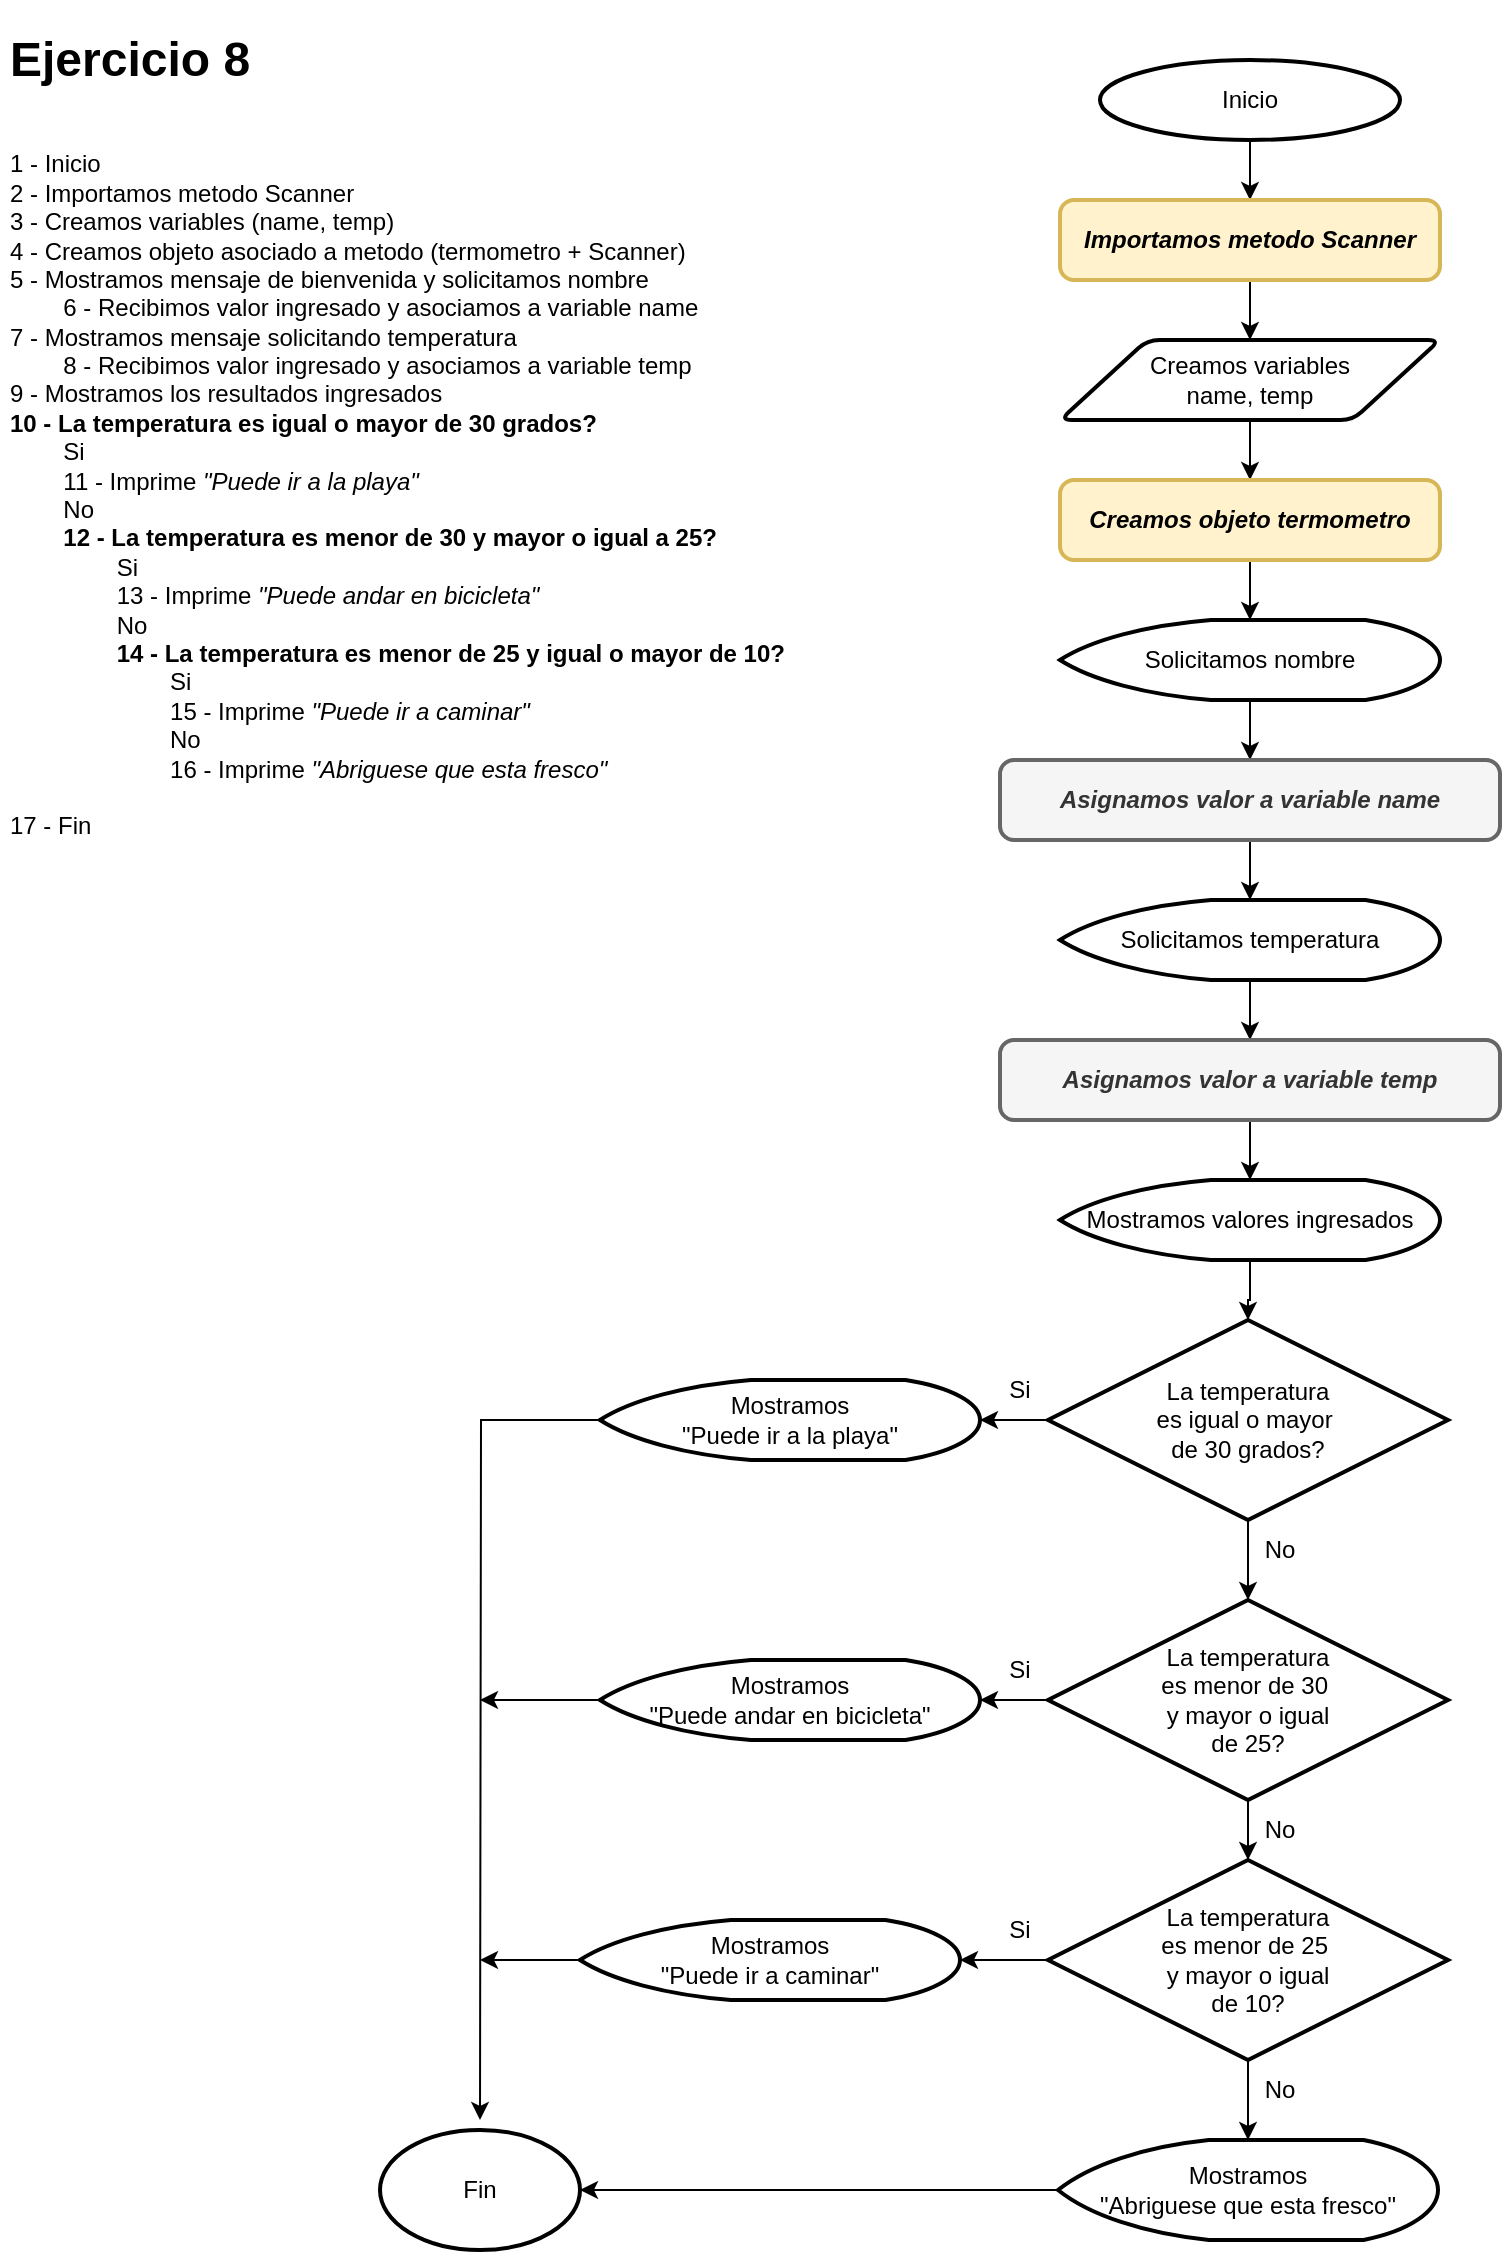 <mxfile version="20.8.16" type="device"><diagram name="Página-1" id="SD6y_sWFWJpiQ-_LFb5-"><mxGraphModel dx="1036" dy="654" grid="1" gridSize="10" guides="1" tooltips="1" connect="1" arrows="1" fold="1" page="1" pageScale="1" pageWidth="827" pageHeight="1169" math="0" shadow="0"><root><mxCell id="0"/><mxCell id="1" parent="0"/><mxCell id="vARSjIdLF5drgGxJuzaK-1" value="&lt;h1&gt;Ejercicio 8&lt;/h1&gt;&lt;div&gt;&lt;br&gt;&lt;/div&gt;&lt;div&gt;1 - Inicio&lt;br&gt;2 - Importamos metodo Scanner&lt;br&gt;3 - Creamos variables (name, temp)&lt;/div&gt;&lt;div&gt;4 - Creamos objeto asociado a metodo (termometro + Scanner)&lt;br&gt;5 - Mostramos mensaje de bienvenida y solicitamos nombre&lt;br&gt;&lt;span style=&quot;white-space: pre;&quot;&gt;&#9;&lt;/span&gt;6 - Recibimos valor ingresado y asociamos a variable name&amp;nbsp;&lt;br&gt;7 - Mostramos mensaje solicitando temperatura&lt;br&gt;&lt;span style=&quot;white-space: pre;&quot;&gt;&#9;&lt;/span&gt;8 - Recibimos valor ingresado y asociamos a variable temp&lt;br&gt;9 - Mostramos los resultados ingresados&lt;br&gt;&lt;b&gt;10 - La temperatura es igual o mayor de 30 grados?&lt;/b&gt;&lt;br&gt;&lt;span style=&quot;&quot;&gt;&#9;&lt;/span&gt;&lt;span style=&quot;white-space: pre;&quot;&gt;&#9;&lt;/span&gt;Si&lt;br&gt;&lt;span style=&quot;&quot;&gt;&#9;&lt;/span&gt;&lt;span style=&quot;white-space: pre;&quot;&gt;&#9;&lt;/span&gt;11 - Imprime&lt;i&gt; &quot;Puede ir a la playa&quot;&lt;/i&gt;&lt;br&gt;&lt;span style=&quot;&quot;&gt;&#9;&lt;/span&gt;&lt;span style=&quot;white-space: pre;&quot;&gt;&#9;&lt;/span&gt;No&amp;nbsp;&lt;br&gt;&lt;span style=&quot;&quot;&gt;&#9;&lt;/span&gt;&lt;span style=&quot;white-space: pre;&quot;&gt;&#9;&lt;/span&gt;&lt;b&gt;12 - La temperatura es menor de 30 y mayor o igual a 25?&lt;/b&gt;&lt;/div&gt;&lt;div&gt;&lt;span style=&quot;white-space: pre;&quot;&gt;&#9;&lt;/span&gt;&lt;span style=&quot;white-space: pre;&quot;&gt;&#9;&lt;/span&gt;Si&lt;br&gt;&lt;span style=&quot;white-space: pre;&quot;&gt;&#9;&lt;/span&gt;&lt;span style=&quot;white-space: pre;&quot;&gt;&#9;&lt;/span&gt;13 - Imprime &lt;i&gt;&quot;Puede andar en bicicleta&quot;&lt;/i&gt;&lt;br&gt;&lt;span style=&quot;white-space: pre;&quot;&gt;&#9;&lt;/span&gt;&lt;span style=&quot;white-space: pre;&quot;&gt;&#9;&lt;/span&gt;No&lt;br&gt;&lt;span style=&quot;white-space: pre;&quot;&gt;&#9;&lt;/span&gt;&lt;span style=&quot;white-space: pre;&quot;&gt;&#9;&lt;/span&gt;&lt;b&gt;14 - La temperatura es menor de 25 y igual o mayor de 10?&lt;/b&gt;&lt;br&gt;&lt;span style=&quot;white-space: pre;&quot;&gt;&#9;&lt;/span&gt;&lt;span style=&quot;white-space: pre;&quot;&gt;&#9;&lt;/span&gt;&lt;span style=&quot;white-space: pre;&quot;&gt;&#9;&lt;/span&gt;Si&lt;br&gt;&lt;span style=&quot;white-space: pre;&quot;&gt;&#9;&lt;/span&gt;&lt;span style=&quot;white-space: pre;&quot;&gt;&#9;&lt;/span&gt;&lt;span style=&quot;white-space: pre;&quot;&gt;&#9;&lt;/span&gt;15 - Imprime &lt;i&gt;&quot;Puede ir a caminar&quot;&lt;/i&gt;&lt;br&gt;&lt;span style=&quot;white-space: pre;&quot;&gt;&#9;&lt;/span&gt;&lt;span style=&quot;white-space: pre;&quot;&gt;&#9;&lt;/span&gt;&lt;span style=&quot;white-space: pre;&quot;&gt;&#9;&lt;/span&gt;No&lt;br&gt;&lt;span style=&quot;white-space: pre;&quot;&gt;&#9;&lt;/span&gt;&lt;span style=&quot;white-space: pre;&quot;&gt;&#9;&lt;/span&gt;&lt;span style=&quot;white-space: pre;&quot;&gt;&#9;&lt;/span&gt;16 - Imprime &lt;i&gt;&quot;Abriguese que esta fresco&quot;&lt;/i&gt;&lt;br&gt;&lt;span style=&quot;white-space: pre;&quot;&gt;&#9;&lt;/span&gt;&lt;span style=&quot;white-space: pre;&quot;&gt;&#9;&lt;/span&gt;&lt;span style=&quot;white-space: pre;&quot;&gt;&#9;&lt;/span&gt;&lt;br&gt;17 - Fin&lt;/div&gt;&lt;p&gt;&lt;br&gt;&lt;/p&gt;" style="text;html=1;strokeColor=none;fillColor=none;spacing=5;spacingTop=-20;whiteSpace=wrap;overflow=hidden;rounded=0;" parent="1" vertex="1"><mxGeometry x="20" y="20" width="410" height="470" as="geometry"/></mxCell><mxCell id="AlPElywuc2YWtBHkltMA-20" style="edgeStyle=orthogonalEdgeStyle;rounded=0;orthogonalLoop=1;jettySize=auto;html=1;entryX=0.5;entryY=0;entryDx=0;entryDy=0;" edge="1" parent="1" source="AlPElywuc2YWtBHkltMA-1" target="AlPElywuc2YWtBHkltMA-2"><mxGeometry relative="1" as="geometry"/></mxCell><mxCell id="AlPElywuc2YWtBHkltMA-1" value="Inicio" style="strokeWidth=2;html=1;shape=mxgraph.flowchart.start_1;whiteSpace=wrap;" vertex="1" parent="1"><mxGeometry x="570" y="40" width="150" height="40" as="geometry"/></mxCell><mxCell id="AlPElywuc2YWtBHkltMA-21" style="edgeStyle=orthogonalEdgeStyle;rounded=0;orthogonalLoop=1;jettySize=auto;html=1;entryX=0.5;entryY=0;entryDx=0;entryDy=0;" edge="1" parent="1" source="AlPElywuc2YWtBHkltMA-2" target="AlPElywuc2YWtBHkltMA-3"><mxGeometry relative="1" as="geometry"/></mxCell><mxCell id="AlPElywuc2YWtBHkltMA-2" value="&lt;i&gt;&lt;b&gt;Importamos metodo Scanner&lt;/b&gt;&lt;/i&gt;" style="rounded=1;whiteSpace=wrap;html=1;absoluteArcSize=1;arcSize=14;strokeWidth=2;fillColor=#fff2cc;strokeColor=#d6b656;" vertex="1" parent="1"><mxGeometry x="550" y="110" width="190" height="40" as="geometry"/></mxCell><mxCell id="AlPElywuc2YWtBHkltMA-22" style="edgeStyle=orthogonalEdgeStyle;rounded=0;orthogonalLoop=1;jettySize=auto;html=1;entryX=0.5;entryY=0;entryDx=0;entryDy=0;" edge="1" parent="1" source="AlPElywuc2YWtBHkltMA-3" target="AlPElywuc2YWtBHkltMA-4"><mxGeometry relative="1" as="geometry"/></mxCell><mxCell id="AlPElywuc2YWtBHkltMA-3" value="Creamos variables&lt;br&gt;name, temp" style="shape=parallelogram;html=1;strokeWidth=2;perimeter=parallelogramPerimeter;whiteSpace=wrap;rounded=1;arcSize=12;size=0.23;" vertex="1" parent="1"><mxGeometry x="550" y="180" width="190" height="40" as="geometry"/></mxCell><mxCell id="AlPElywuc2YWtBHkltMA-23" style="edgeStyle=orthogonalEdgeStyle;rounded=0;orthogonalLoop=1;jettySize=auto;html=1;" edge="1" parent="1" source="AlPElywuc2YWtBHkltMA-4" target="AlPElywuc2YWtBHkltMA-5"><mxGeometry relative="1" as="geometry"/></mxCell><mxCell id="AlPElywuc2YWtBHkltMA-4" value="&lt;i&gt;&lt;b&gt;Creamos objeto termometro&lt;/b&gt;&lt;/i&gt;" style="rounded=1;whiteSpace=wrap;html=1;absoluteArcSize=1;arcSize=14;strokeWidth=2;fillColor=#fff2cc;strokeColor=#d6b656;" vertex="1" parent="1"><mxGeometry x="550" y="250" width="190" height="40" as="geometry"/></mxCell><mxCell id="AlPElywuc2YWtBHkltMA-24" style="edgeStyle=orthogonalEdgeStyle;rounded=0;orthogonalLoop=1;jettySize=auto;html=1;entryX=0.5;entryY=0;entryDx=0;entryDy=0;" edge="1" parent="1" source="AlPElywuc2YWtBHkltMA-5" target="AlPElywuc2YWtBHkltMA-8"><mxGeometry relative="1" as="geometry"/></mxCell><mxCell id="AlPElywuc2YWtBHkltMA-5" value="Solicitamos nombre" style="strokeWidth=2;html=1;shape=mxgraph.flowchart.display;whiteSpace=wrap;" vertex="1" parent="1"><mxGeometry x="550" y="320" width="190" height="40" as="geometry"/></mxCell><mxCell id="AlPElywuc2YWtBHkltMA-25" style="edgeStyle=orthogonalEdgeStyle;rounded=0;orthogonalLoop=1;jettySize=auto;html=1;" edge="1" parent="1" source="AlPElywuc2YWtBHkltMA-8" target="AlPElywuc2YWtBHkltMA-9"><mxGeometry relative="1" as="geometry"/></mxCell><mxCell id="AlPElywuc2YWtBHkltMA-8" value="&lt;i&gt;&lt;b&gt;Asignamos valor a variable name&lt;/b&gt;&lt;/i&gt;" style="rounded=1;whiteSpace=wrap;html=1;absoluteArcSize=1;arcSize=14;strokeWidth=2;fillColor=#f5f5f5;fontColor=#333333;strokeColor=#666666;" vertex="1" parent="1"><mxGeometry x="520" y="390" width="250" height="40" as="geometry"/></mxCell><mxCell id="AlPElywuc2YWtBHkltMA-26" style="edgeStyle=orthogonalEdgeStyle;rounded=0;orthogonalLoop=1;jettySize=auto;html=1;entryX=0.5;entryY=0;entryDx=0;entryDy=0;" edge="1" parent="1" source="AlPElywuc2YWtBHkltMA-9" target="AlPElywuc2YWtBHkltMA-10"><mxGeometry relative="1" as="geometry"/></mxCell><mxCell id="AlPElywuc2YWtBHkltMA-9" value="Solicitamos temperatura" style="strokeWidth=2;html=1;shape=mxgraph.flowchart.display;whiteSpace=wrap;" vertex="1" parent="1"><mxGeometry x="550" y="460" width="190" height="40" as="geometry"/></mxCell><mxCell id="AlPElywuc2YWtBHkltMA-27" style="edgeStyle=orthogonalEdgeStyle;rounded=0;orthogonalLoop=1;jettySize=auto;html=1;entryX=0.5;entryY=0;entryDx=0;entryDy=0;entryPerimeter=0;" edge="1" parent="1" source="AlPElywuc2YWtBHkltMA-10" target="AlPElywuc2YWtBHkltMA-11"><mxGeometry relative="1" as="geometry"/></mxCell><mxCell id="AlPElywuc2YWtBHkltMA-10" value="&lt;i&gt;&lt;b&gt;Asignamos valor a variable temp&lt;/b&gt;&lt;/i&gt;" style="rounded=1;whiteSpace=wrap;html=1;absoluteArcSize=1;arcSize=14;strokeWidth=2;fillColor=#f5f5f5;fontColor=#333333;strokeColor=#666666;" vertex="1" parent="1"><mxGeometry x="520" y="530" width="250" height="40" as="geometry"/></mxCell><mxCell id="AlPElywuc2YWtBHkltMA-35" style="edgeStyle=orthogonalEdgeStyle;rounded=0;orthogonalLoop=1;jettySize=auto;html=1;" edge="1" parent="1" source="AlPElywuc2YWtBHkltMA-11" target="AlPElywuc2YWtBHkltMA-12"><mxGeometry relative="1" as="geometry"/></mxCell><mxCell id="AlPElywuc2YWtBHkltMA-11" value="Mostramos valores ingresados" style="strokeWidth=2;html=1;shape=mxgraph.flowchart.display;whiteSpace=wrap;" vertex="1" parent="1"><mxGeometry x="550" y="600" width="190" height="40" as="geometry"/></mxCell><mxCell id="AlPElywuc2YWtBHkltMA-29" style="edgeStyle=orthogonalEdgeStyle;rounded=0;orthogonalLoop=1;jettySize=auto;html=1;entryX=1;entryY=0.5;entryDx=0;entryDy=0;entryPerimeter=0;" edge="1" parent="1" source="AlPElywuc2YWtBHkltMA-12" target="AlPElywuc2YWtBHkltMA-16"><mxGeometry relative="1" as="geometry"/></mxCell><mxCell id="AlPElywuc2YWtBHkltMA-30" style="edgeStyle=orthogonalEdgeStyle;rounded=0;orthogonalLoop=1;jettySize=auto;html=1;entryX=0.5;entryY=0;entryDx=0;entryDy=0;entryPerimeter=0;" edge="1" parent="1" source="AlPElywuc2YWtBHkltMA-12" target="AlPElywuc2YWtBHkltMA-13"><mxGeometry relative="1" as="geometry"/></mxCell><mxCell id="AlPElywuc2YWtBHkltMA-12" value="La temperatura&lt;br&gt;es igual o mayor&amp;nbsp;&lt;br&gt;de 30 grados?" style="strokeWidth=2;html=1;shape=mxgraph.flowchart.decision;whiteSpace=wrap;" vertex="1" parent="1"><mxGeometry x="544" y="670" width="200" height="100" as="geometry"/></mxCell><mxCell id="AlPElywuc2YWtBHkltMA-31" style="edgeStyle=orthogonalEdgeStyle;rounded=0;orthogonalLoop=1;jettySize=auto;html=1;" edge="1" parent="1" source="AlPElywuc2YWtBHkltMA-13" target="AlPElywuc2YWtBHkltMA-17"><mxGeometry relative="1" as="geometry"/></mxCell><mxCell id="AlPElywuc2YWtBHkltMA-32" style="edgeStyle=orthogonalEdgeStyle;rounded=0;orthogonalLoop=1;jettySize=auto;html=1;entryX=0.5;entryY=0;entryDx=0;entryDy=0;entryPerimeter=0;" edge="1" parent="1" source="AlPElywuc2YWtBHkltMA-13" target="AlPElywuc2YWtBHkltMA-14"><mxGeometry relative="1" as="geometry"/></mxCell><mxCell id="AlPElywuc2YWtBHkltMA-13" value="La temperatura&lt;br&gt;es menor de 30&amp;nbsp;&lt;br&gt;y mayor o igual&lt;br&gt;de 25?" style="strokeWidth=2;html=1;shape=mxgraph.flowchart.decision;whiteSpace=wrap;" vertex="1" parent="1"><mxGeometry x="544" y="810" width="200" height="100" as="geometry"/></mxCell><mxCell id="AlPElywuc2YWtBHkltMA-33" style="edgeStyle=orthogonalEdgeStyle;rounded=0;orthogonalLoop=1;jettySize=auto;html=1;entryX=1;entryY=0.5;entryDx=0;entryDy=0;entryPerimeter=0;" edge="1" parent="1" source="AlPElywuc2YWtBHkltMA-14" target="AlPElywuc2YWtBHkltMA-18"><mxGeometry relative="1" as="geometry"/></mxCell><mxCell id="AlPElywuc2YWtBHkltMA-34" style="edgeStyle=orthogonalEdgeStyle;rounded=0;orthogonalLoop=1;jettySize=auto;html=1;entryX=0.5;entryY=0;entryDx=0;entryDy=0;entryPerimeter=0;" edge="1" parent="1" source="AlPElywuc2YWtBHkltMA-14" target="AlPElywuc2YWtBHkltMA-19"><mxGeometry relative="1" as="geometry"/></mxCell><mxCell id="AlPElywuc2YWtBHkltMA-14" value="La temperatura&lt;br&gt;es menor de 25&amp;nbsp;&lt;br&gt;y mayor o igual&lt;br&gt;de 10?" style="strokeWidth=2;html=1;shape=mxgraph.flowchart.decision;whiteSpace=wrap;" vertex="1" parent="1"><mxGeometry x="544" y="940" width="200" height="100" as="geometry"/></mxCell><mxCell id="AlPElywuc2YWtBHkltMA-37" style="edgeStyle=orthogonalEdgeStyle;rounded=0;orthogonalLoop=1;jettySize=auto;html=1;" edge="1" parent="1" source="AlPElywuc2YWtBHkltMA-16"><mxGeometry relative="1" as="geometry"><mxPoint x="260" y="1070" as="targetPoint"/></mxGeometry></mxCell><mxCell id="AlPElywuc2YWtBHkltMA-16" value="Mostramos &lt;br&gt;&quot;Puede ir a la playa&quot;" style="strokeWidth=2;html=1;shape=mxgraph.flowchart.display;whiteSpace=wrap;" vertex="1" parent="1"><mxGeometry x="320" y="700" width="190" height="40" as="geometry"/></mxCell><mxCell id="AlPElywuc2YWtBHkltMA-38" style="edgeStyle=orthogonalEdgeStyle;rounded=0;orthogonalLoop=1;jettySize=auto;html=1;" edge="1" parent="1" source="AlPElywuc2YWtBHkltMA-17"><mxGeometry relative="1" as="geometry"><mxPoint x="260" y="860" as="targetPoint"/></mxGeometry></mxCell><mxCell id="AlPElywuc2YWtBHkltMA-17" value="Mostramos &lt;br&gt;&quot;Puede andar en bicicleta&quot;" style="strokeWidth=2;html=1;shape=mxgraph.flowchart.display;whiteSpace=wrap;" vertex="1" parent="1"><mxGeometry x="320" y="840" width="190" height="40" as="geometry"/></mxCell><mxCell id="AlPElywuc2YWtBHkltMA-39" style="edgeStyle=orthogonalEdgeStyle;rounded=0;orthogonalLoop=1;jettySize=auto;html=1;" edge="1" parent="1" source="AlPElywuc2YWtBHkltMA-18"><mxGeometry relative="1" as="geometry"><mxPoint x="260" y="990" as="targetPoint"/></mxGeometry></mxCell><mxCell id="AlPElywuc2YWtBHkltMA-18" value="Mostramos &lt;br&gt;&quot;Puede ir a caminar&quot;" style="strokeWidth=2;html=1;shape=mxgraph.flowchart.display;whiteSpace=wrap;" vertex="1" parent="1"><mxGeometry x="310" y="970" width="190" height="40" as="geometry"/></mxCell><mxCell id="AlPElywuc2YWtBHkltMA-40" style="edgeStyle=orthogonalEdgeStyle;rounded=0;orthogonalLoop=1;jettySize=auto;html=1;entryX=1;entryY=0.5;entryDx=0;entryDy=0;entryPerimeter=0;" edge="1" parent="1" source="AlPElywuc2YWtBHkltMA-19" target="AlPElywuc2YWtBHkltMA-36"><mxGeometry relative="1" as="geometry"/></mxCell><mxCell id="AlPElywuc2YWtBHkltMA-19" value="Mostramos &lt;br&gt;&quot;Abriguese que esta fresco&quot;" style="strokeWidth=2;html=1;shape=mxgraph.flowchart.display;whiteSpace=wrap;" vertex="1" parent="1"><mxGeometry x="549" y="1080" width="190" height="50" as="geometry"/></mxCell><mxCell id="AlPElywuc2YWtBHkltMA-36" value="Fin" style="strokeWidth=2;html=1;shape=mxgraph.flowchart.start_1;whiteSpace=wrap;" vertex="1" parent="1"><mxGeometry x="210" y="1075" width="100" height="60" as="geometry"/></mxCell><mxCell id="AlPElywuc2YWtBHkltMA-41" value="Si" style="text;html=1;strokeColor=none;fillColor=none;align=center;verticalAlign=middle;whiteSpace=wrap;rounded=0;" vertex="1" parent="1"><mxGeometry x="500" y="690" width="60" height="30" as="geometry"/></mxCell><mxCell id="AlPElywuc2YWtBHkltMA-42" value="Si" style="text;html=1;strokeColor=none;fillColor=none;align=center;verticalAlign=middle;whiteSpace=wrap;rounded=0;" vertex="1" parent="1"><mxGeometry x="500" y="830" width="60" height="30" as="geometry"/></mxCell><mxCell id="AlPElywuc2YWtBHkltMA-43" value="Si" style="text;html=1;strokeColor=none;fillColor=none;align=center;verticalAlign=middle;whiteSpace=wrap;rounded=0;" vertex="1" parent="1"><mxGeometry x="500" y="960" width="60" height="30" as="geometry"/></mxCell><mxCell id="AlPElywuc2YWtBHkltMA-44" value="No" style="text;html=1;strokeColor=none;fillColor=none;align=center;verticalAlign=middle;whiteSpace=wrap;rounded=0;" vertex="1" parent="1"><mxGeometry x="630" y="770" width="60" height="30" as="geometry"/></mxCell><mxCell id="AlPElywuc2YWtBHkltMA-45" value="No" style="text;html=1;strokeColor=none;fillColor=none;align=center;verticalAlign=middle;whiteSpace=wrap;rounded=0;" vertex="1" parent="1"><mxGeometry x="630" y="910" width="60" height="30" as="geometry"/></mxCell><mxCell id="AlPElywuc2YWtBHkltMA-46" value="No" style="text;html=1;strokeColor=none;fillColor=none;align=center;verticalAlign=middle;whiteSpace=wrap;rounded=0;" vertex="1" parent="1"><mxGeometry x="630" y="1040" width="60" height="30" as="geometry"/></mxCell></root></mxGraphModel></diagram></mxfile>